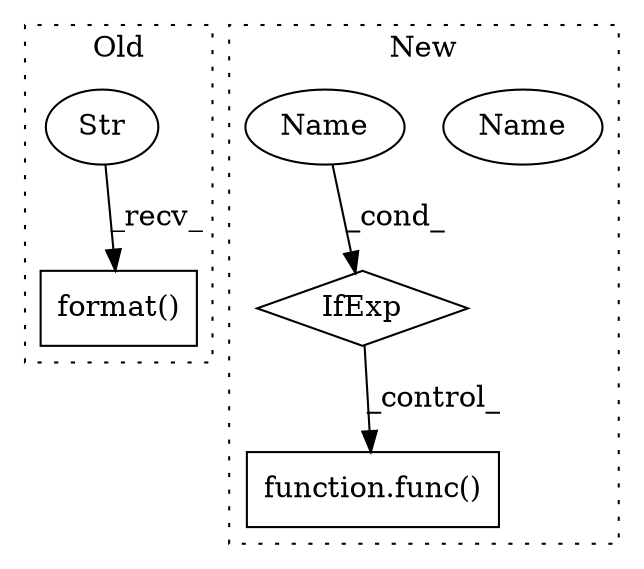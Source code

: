 digraph G {
subgraph cluster0 {
1 [label="format()" a="75" s="5032,5076" l="23,1" shape="box"];
3 [label="Str" a="66" s="5032" l="15" shape="ellipse"];
label = "Old";
style="dotted";
}
subgraph cluster1 {
2 [label="function.func()" a="75" s="3558,3567" l="5,1" shape="box"];
4 [label="IfExp" a="51" s="3568,3576" l="4,6" shape="diamond"];
5 [label="Name" a="87" s="3572" l="4" shape="ellipse"];
6 [label="Name" a="87" s="3572" l="4" shape="ellipse"];
label = "New";
style="dotted";
}
3 -> 1 [label="_recv_"];
4 -> 2 [label="_control_"];
6 -> 4 [label="_cond_"];
}